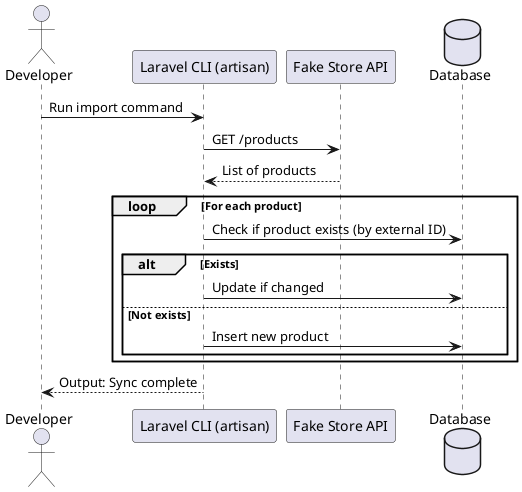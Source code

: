 @startuml
actor Developer
participant "Laravel CLI (artisan)" as CLI
participant "Fake Store API" as FakeAPI
database Database

Developer -> CLI: Run import command
CLI -> FakeAPI: GET /products
FakeAPI --> CLI: List of products

loop For each product
    CLI -> Database: Check if product exists (by external ID)
    alt Exists
        CLI -> Database: Update if changed
    else Not exists
        CLI -> Database: Insert new product
    end
end

CLI --> Developer: Output: Sync complete
@enduml